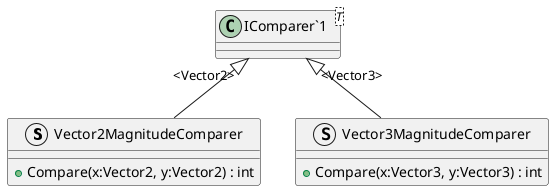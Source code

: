 @startuml
struct Vector2MagnitudeComparer {
    + Compare(x:Vector2, y:Vector2) : int
}
struct Vector3MagnitudeComparer {
    + Compare(x:Vector3, y:Vector3) : int
}
class "IComparer`1"<T> {
}
"IComparer`1" "<Vector2>" <|-- Vector2MagnitudeComparer
"IComparer`1" "<Vector3>" <|-- Vector3MagnitudeComparer
@enduml
